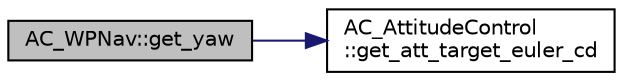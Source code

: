 digraph "AC_WPNav::get_yaw"
{
 // INTERACTIVE_SVG=YES
  edge [fontname="Helvetica",fontsize="10",labelfontname="Helvetica",labelfontsize="10"];
  node [fontname="Helvetica",fontsize="10",shape=record];
  rankdir="LR";
  Node1 [label="AC_WPNav::get_yaw",height=0.2,width=0.4,color="black", fillcolor="grey75", style="filled", fontcolor="black"];
  Node1 -> Node2 [color="midnightblue",fontsize="10",style="solid",fontname="Helvetica"];
  Node2 [label="AC_AttitudeControl\l::get_att_target_euler_cd",height=0.2,width=0.4,color="black", fillcolor="white", style="filled",URL="$classAC__AttitudeControl.html#aec35222c9dee5999aaf029484ea356c9"];
}
